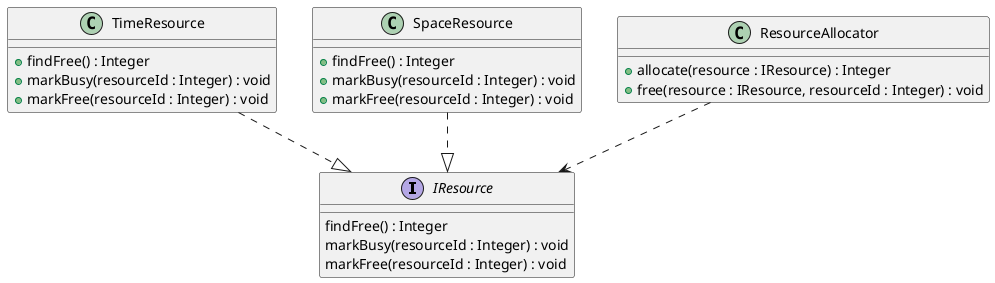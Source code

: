 @startuml
'https://plantuml.com/class-diagram

interface IResource
class TimeResource
class SpaceResource
class ResourceAllocator

interface IResource{
findFree() : Integer
markBusy(resourceId : Integer) : void
markFree(resourceId : Integer) : void
}

class SpaceResource{
+ findFree() : Integer
+ markBusy(resourceId : Integer) : void
+ markFree(resourceId : Integer) : void
}

class TimeResource{
+ findFree() : Integer
+ markBusy(resourceId : Integer) : void
+ markFree(resourceId : Integer) : void
}

class ResourceAllocator{
+ allocate(resource : IResource) : Integer
+ free(resource : IResource, resourceId : Integer) : void
}

SpaceResource ..|> IResource
TimeResource ..|> IResource

ResourceAllocator ..> IResource

@enduml
